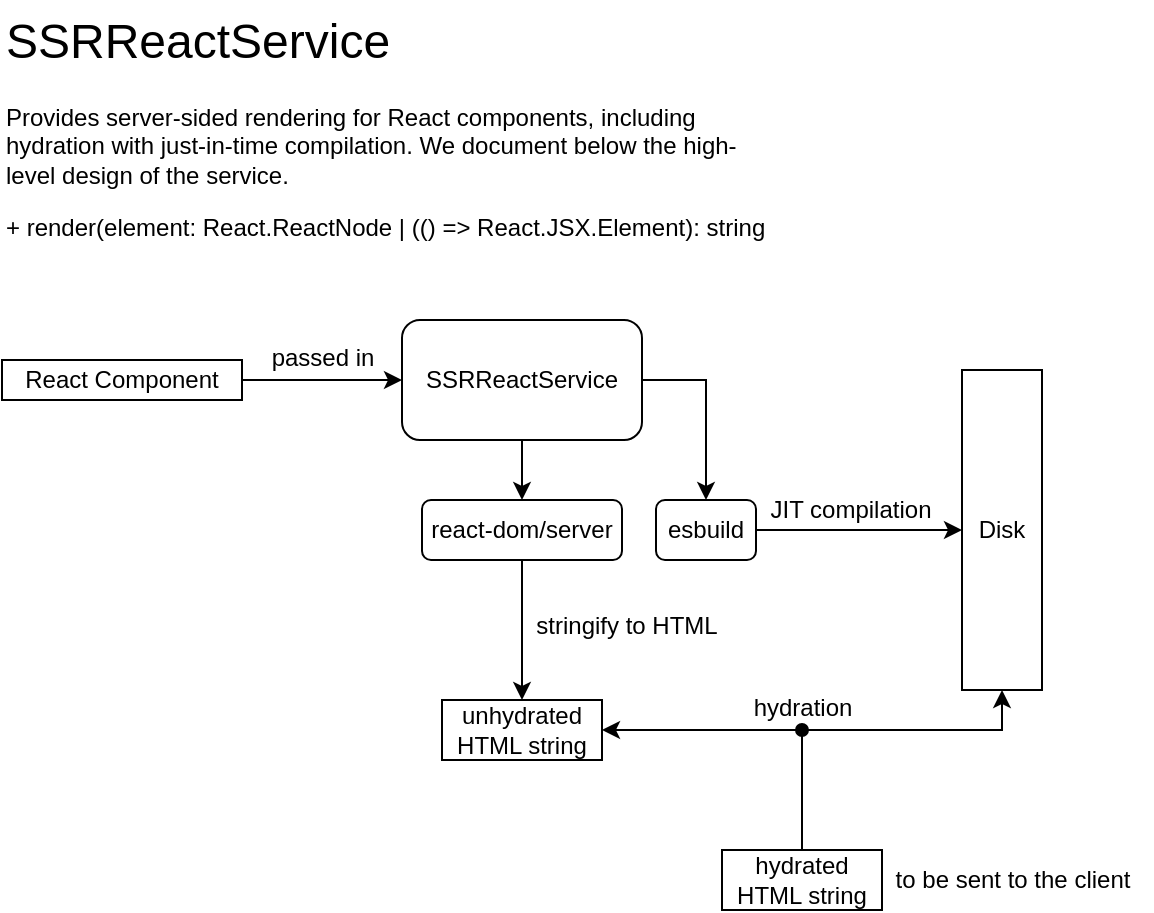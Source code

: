 <mxfile version="24.7.7">
  <diagram name="Page-1" id="Uy5qnvk0AKDyMw0KwdHO">
    <mxGraphModel dx="2390" dy="1230" grid="1" gridSize="10" guides="1" tooltips="1" connect="1" arrows="1" fold="1" page="1" pageScale="1" pageWidth="850" pageHeight="1100" math="0" shadow="0">
      <root>
        <mxCell id="0" />
        <mxCell id="1" parent="0" />
        <mxCell id="MjG_X0HuTC_2gSXv-RP4-3" value="&lt;h1 style=&quot;margin-top: 0px;&quot;&gt;&lt;span style=&quot;font-weight: normal;&quot;&gt;SSRReactService&lt;/span&gt;&lt;/h1&gt;&lt;p&gt;Provides server-sided rendering for React components, including hydration with just-in-time compilation. We document below the high-level design of the service.&lt;/p&gt;&lt;p&gt;+ render(element: React.ReactNode | (() =&amp;gt; React.JSX.Element): string&lt;/p&gt;&lt;p&gt;&lt;br&gt;&lt;/p&gt;" style="text;html=1;whiteSpace=wrap;overflow=hidden;rounded=0;" vertex="1" parent="1">
          <mxGeometry x="138" y="250" width="390" height="160" as="geometry" />
        </mxCell>
        <mxCell id="MjG_X0HuTC_2gSXv-RP4-18" style="edgeStyle=orthogonalEdgeStyle;rounded=0;orthogonalLoop=1;jettySize=auto;html=1;entryX=0;entryY=0.5;entryDx=0;entryDy=0;" edge="1" parent="1" source="MjG_X0HuTC_2gSXv-RP4-9" target="MjG_X0HuTC_2gSXv-RP4-17">
          <mxGeometry relative="1" as="geometry" />
        </mxCell>
        <mxCell id="MjG_X0HuTC_2gSXv-RP4-9" value="React Component" style="whiteSpace=wrap;html=1;" vertex="1" parent="1">
          <mxGeometry x="138" y="430" width="120" height="20" as="geometry" />
        </mxCell>
        <mxCell id="MjG_X0HuTC_2gSXv-RP4-10" value="Disk" style="rounded=0;whiteSpace=wrap;html=1;" vertex="1" parent="1">
          <mxGeometry x="618" y="435" width="40" height="160" as="geometry" />
        </mxCell>
        <mxCell id="MjG_X0HuTC_2gSXv-RP4-12" style="edgeStyle=orthogonalEdgeStyle;rounded=0;orthogonalLoop=1;jettySize=auto;html=1;entryX=0;entryY=0.5;entryDx=0;entryDy=0;" edge="1" parent="1" source="MjG_X0HuTC_2gSXv-RP4-11" target="MjG_X0HuTC_2gSXv-RP4-10">
          <mxGeometry relative="1" as="geometry" />
        </mxCell>
        <mxCell id="MjG_X0HuTC_2gSXv-RP4-11" value="esbuild" style="rounded=1;whiteSpace=wrap;html=1;" vertex="1" parent="1">
          <mxGeometry x="465" y="500" width="50" height="30" as="geometry" />
        </mxCell>
        <mxCell id="MjG_X0HuTC_2gSXv-RP4-13" value="JIT compilation" style="text;html=1;align=center;verticalAlign=middle;resizable=0;points=[];autosize=1;strokeColor=none;fillColor=none;" vertex="1" parent="1">
          <mxGeometry x="512" y="490" width="100" height="30" as="geometry" />
        </mxCell>
        <mxCell id="MjG_X0HuTC_2gSXv-RP4-26" style="edgeStyle=orthogonalEdgeStyle;rounded=0;orthogonalLoop=1;jettySize=auto;html=1;" edge="1" parent="1" source="MjG_X0HuTC_2gSXv-RP4-14">
          <mxGeometry relative="1" as="geometry">
            <mxPoint x="398" y="600" as="targetPoint" />
          </mxGeometry>
        </mxCell>
        <mxCell id="MjG_X0HuTC_2gSXv-RP4-14" value="react-dom/server" style="rounded=1;whiteSpace=wrap;html=1;" vertex="1" parent="1">
          <mxGeometry x="348" y="500" width="100" height="30" as="geometry" />
        </mxCell>
        <mxCell id="MjG_X0HuTC_2gSXv-RP4-16" value="stringify to HTML" style="text;html=1;align=center;verticalAlign=middle;resizable=0;points=[];autosize=1;strokeColor=none;fillColor=none;" vertex="1" parent="1">
          <mxGeometry x="395" y="548" width="110" height="30" as="geometry" />
        </mxCell>
        <mxCell id="MjG_X0HuTC_2gSXv-RP4-19" style="edgeStyle=orthogonalEdgeStyle;rounded=0;orthogonalLoop=1;jettySize=auto;html=1;entryX=0.5;entryY=0;entryDx=0;entryDy=0;" edge="1" parent="1" source="MjG_X0HuTC_2gSXv-RP4-17" target="MjG_X0HuTC_2gSXv-RP4-14">
          <mxGeometry relative="1" as="geometry" />
        </mxCell>
        <mxCell id="MjG_X0HuTC_2gSXv-RP4-22" style="edgeStyle=orthogonalEdgeStyle;rounded=0;orthogonalLoop=1;jettySize=auto;html=1;entryX=0.5;entryY=0;entryDx=0;entryDy=0;" edge="1" parent="1" source="MjG_X0HuTC_2gSXv-RP4-17" target="MjG_X0HuTC_2gSXv-RP4-11">
          <mxGeometry relative="1" as="geometry" />
        </mxCell>
        <mxCell id="MjG_X0HuTC_2gSXv-RP4-17" value="SSRReactService" style="rounded=1;whiteSpace=wrap;html=1;" vertex="1" parent="1">
          <mxGeometry x="338" y="410" width="120" height="60" as="geometry" />
        </mxCell>
        <mxCell id="MjG_X0HuTC_2gSXv-RP4-23" value="passed in" style="text;html=1;align=center;verticalAlign=middle;resizable=0;points=[];autosize=1;strokeColor=none;fillColor=none;" vertex="1" parent="1">
          <mxGeometry x="263" y="414" width="70" height="30" as="geometry" />
        </mxCell>
        <mxCell id="MjG_X0HuTC_2gSXv-RP4-29" style="edgeStyle=orthogonalEdgeStyle;rounded=0;orthogonalLoop=1;jettySize=auto;html=1;entryX=0.5;entryY=1;entryDx=0;entryDy=0;startArrow=classic;startFill=1;" edge="1" parent="1" source="MjG_X0HuTC_2gSXv-RP4-28" target="MjG_X0HuTC_2gSXv-RP4-10">
          <mxGeometry relative="1" as="geometry" />
        </mxCell>
        <mxCell id="MjG_X0HuTC_2gSXv-RP4-28" value="unhydrated HTML string" style="rounded=0;whiteSpace=wrap;html=1;" vertex="1" parent="1">
          <mxGeometry x="358" y="600" width="80" height="30" as="geometry" />
        </mxCell>
        <mxCell id="MjG_X0HuTC_2gSXv-RP4-30" value="hydration" style="text;html=1;align=center;verticalAlign=middle;resizable=0;points=[];autosize=1;strokeColor=none;fillColor=none;" vertex="1" parent="1">
          <mxGeometry x="503" y="589" width="70" height="30" as="geometry" />
        </mxCell>
        <mxCell id="MjG_X0HuTC_2gSXv-RP4-33" style="edgeStyle=orthogonalEdgeStyle;rounded=0;orthogonalLoop=1;jettySize=auto;html=1;endArrow=oval;endFill=1;" edge="1" parent="1">
          <mxGeometry relative="1" as="geometry">
            <mxPoint x="538" y="615" as="targetPoint" />
            <mxPoint x="538" y="675" as="sourcePoint" />
          </mxGeometry>
        </mxCell>
        <mxCell id="MjG_X0HuTC_2gSXv-RP4-32" value="hydrated HTML string" style="rounded=0;whiteSpace=wrap;html=1;" vertex="1" parent="1">
          <mxGeometry x="498" y="675" width="80" height="30" as="geometry" />
        </mxCell>
        <mxCell id="MjG_X0HuTC_2gSXv-RP4-34" value="to be sent to the client" style="text;html=1;align=center;verticalAlign=middle;resizable=0;points=[];autosize=1;strokeColor=none;fillColor=none;" vertex="1" parent="1">
          <mxGeometry x="573" y="675" width="140" height="30" as="geometry" />
        </mxCell>
      </root>
    </mxGraphModel>
  </diagram>
</mxfile>
